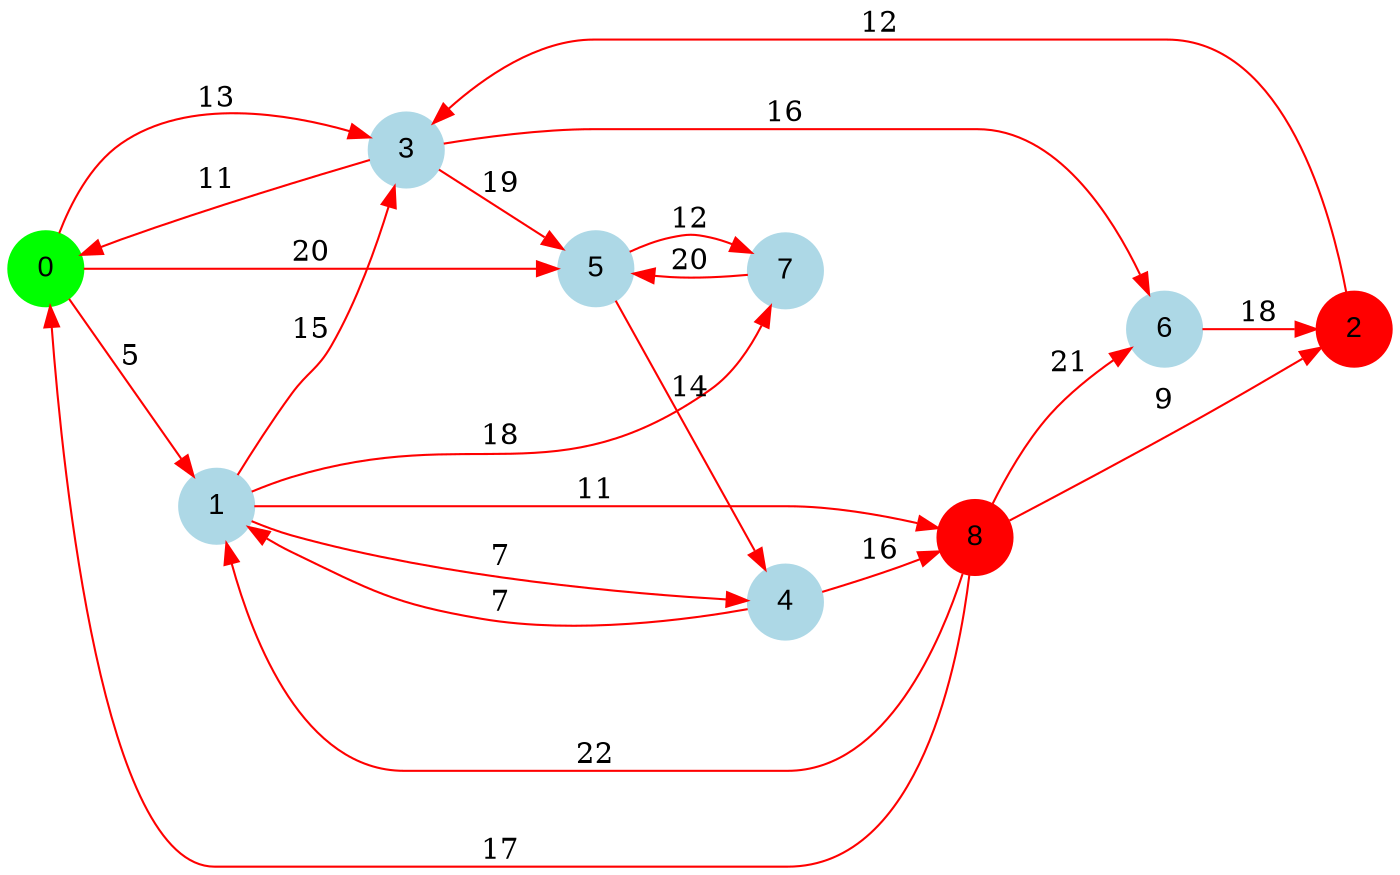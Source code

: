 digraph graphe {
rankdir = LR;
edge [color=red];
0 [fontname="Arial", shape = circle, color=green, style=filled];
1 [fontname="Arial", shape = circle, color=lightblue, style=filled];
2 [fontname="Arial", shape = circle, color=red, style=filled];
3 [fontname="Arial", shape = circle, color=lightblue, style=filled];
4 [fontname="Arial", shape = circle, color=lightblue, style=filled];
5 [fontname="Arial", shape = circle, color=lightblue, style=filled];
6 [fontname="Arial", shape = circle, color=lightblue, style=filled];
7 [fontname="Arial", shape = circle, color=lightblue, style=filled];
8 [fontname="Arial", shape = circle, color=red, style=filled];
	0 -> 1 [label = "5"];
	0 -> 3 [label = "13"];
	0 -> 5 [label = "20"];
	1 -> 3 [label = "15"];
	1 -> 4 [label = "7"];
	1 -> 7 [label = "18"];
	1 -> 8 [label = "11"];
	2 -> 3 [label = "12"];
	3 -> 0 [label = "11"];
	3 -> 5 [label = "19"];
	3 -> 6 [label = "16"];
	4 -> 1 [label = "7"];
	4 -> 8 [label = "16"];
	5 -> 4 [label = "14"];
	5 -> 7 [label = "12"];
	6 -> 2 [label = "18"];
	7 -> 5 [label = "20"];
	8 -> 0 [label = "17"];
	8 -> 1 [label = "22"];
	8 -> 2 [label = "9"];
	8 -> 6 [label = "21"];
}